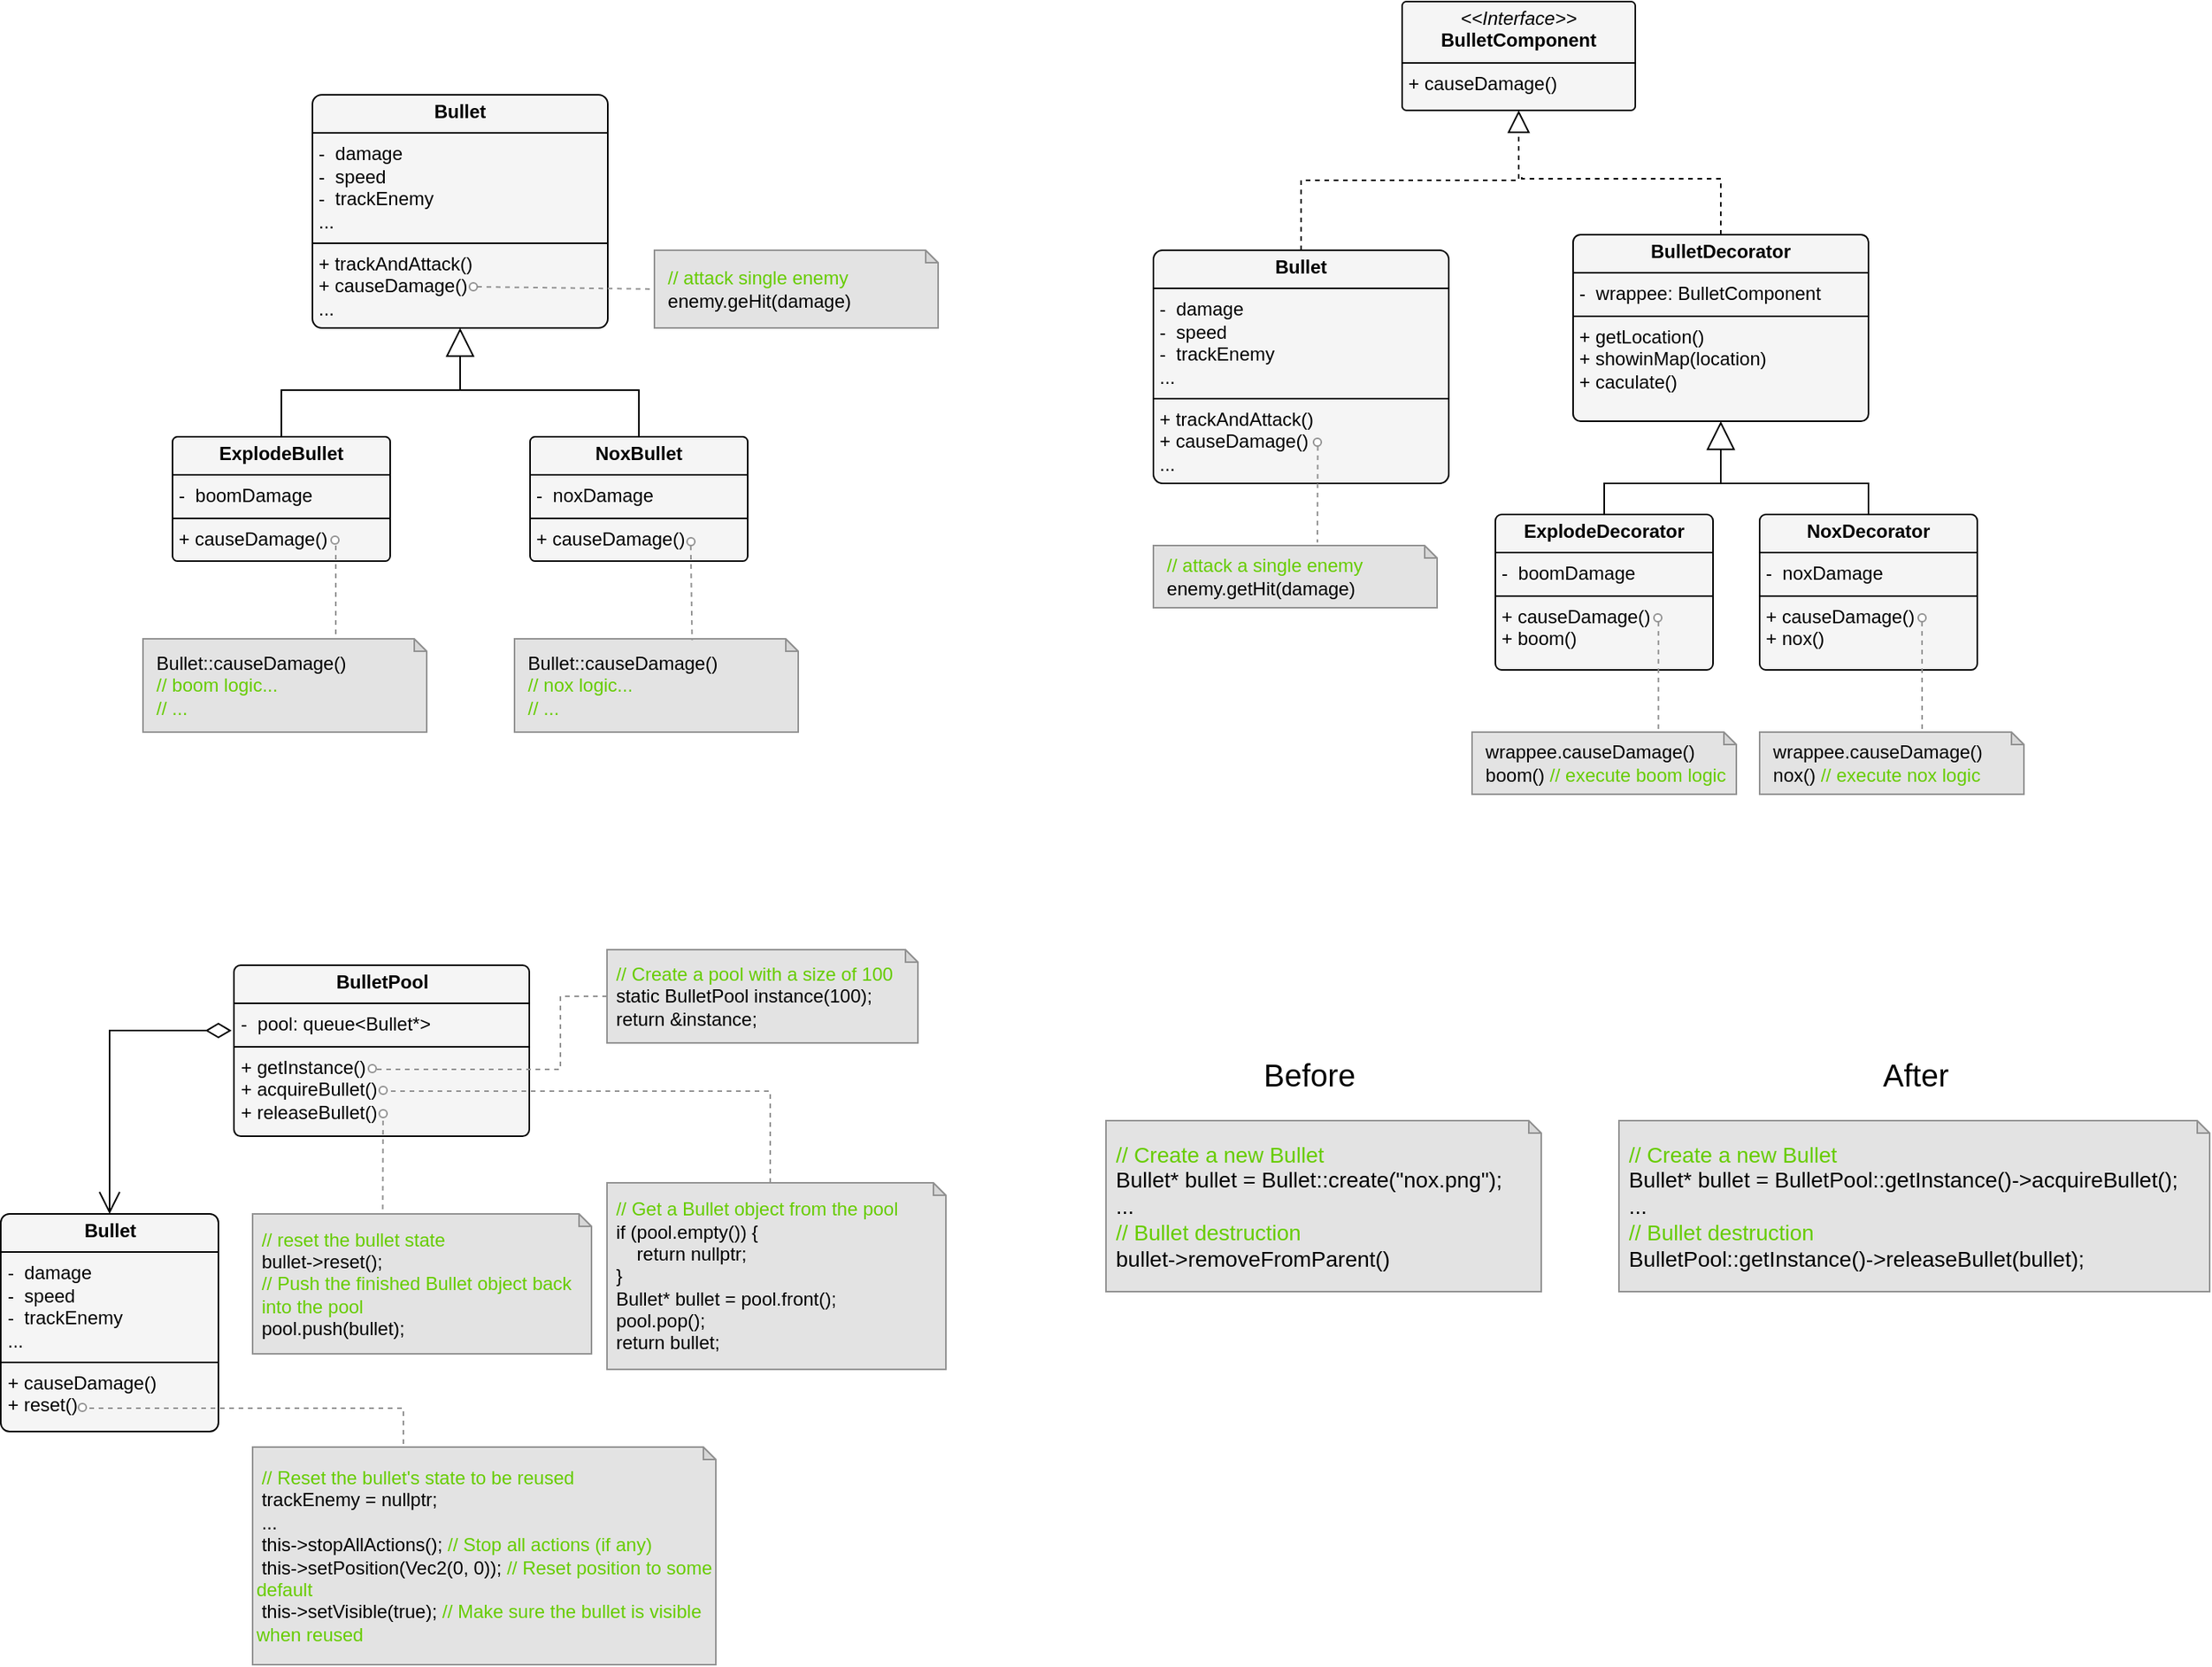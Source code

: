 <mxfile version="26.0.3">
  <diagram name="第 1 页" id="jD0PNglv-HnlaPaWg_iE">
    <mxGraphModel dx="2213" dy="791" grid="1" gridSize="10" guides="1" tooltips="1" connect="1" arrows="1" fold="1" page="1" pageScale="1" pageWidth="827" pageHeight="1169" math="0" shadow="0">
      <root>
        <mxCell id="0" />
        <mxCell id="1" parent="0" />
        <mxCell id="llV-JPU1NUP95iyjeOVZ-1" value="&amp;nbsp; &lt;font style=&quot;color: rgb(102, 204, 0);&quot;&gt;// attack a single enemy&lt;/font&gt;&lt;div&gt;&amp;nbsp; enemy.getHit(damage)&lt;/div&gt;" style="shape=note;whiteSpace=wrap;html=1;backgroundOutline=1;darkOpacity=0.05;size=8;fillColor=#E3E3E3;strokeColor=#919191;align=left;" vertex="1" parent="1">
          <mxGeometry x="130" y="390" width="182.5" height="40" as="geometry" />
        </mxCell>
        <mxCell id="llV-JPU1NUP95iyjeOVZ-2" value="" style="endArrow=block;dashed=1;endFill=0;endSize=12;html=1;rounded=0;entryX=0.5;entryY=1;entryDx=0;entryDy=0;exitX=0.5;exitY=0;exitDx=0;exitDy=0;edgeStyle=orthogonalEdgeStyle;" edge="1" parent="1" source="llV-JPU1NUP95iyjeOVZ-5" target="llV-JPU1NUP95iyjeOVZ-4">
          <mxGeometry width="160" relative="1" as="geometry">
            <mxPoint x="270" y="200" as="sourcePoint" />
            <mxPoint x="345" y="120" as="targetPoint" />
          </mxGeometry>
        </mxCell>
        <mxCell id="llV-JPU1NUP95iyjeOVZ-3" value="&amp;nbsp; wrappee.causeDamage()&lt;div&gt;&amp;nbsp; boom() &lt;font style=&quot;color: rgb(102, 204, 0);&quot;&gt;// execute boom logic&lt;/font&gt;&lt;/div&gt;" style="shape=note;whiteSpace=wrap;html=1;backgroundOutline=1;darkOpacity=0.05;size=8;fillColor=#E3E3E3;strokeColor=#919191;align=left;" vertex="1" parent="1">
          <mxGeometry x="335" y="510" width="170" height="40" as="geometry" />
        </mxCell>
        <mxCell id="llV-JPU1NUP95iyjeOVZ-4" value="&lt;p style=&quot;margin:0px;margin-top:4px;text-align:center;&quot;&gt;&lt;i&gt;&amp;lt;&amp;lt;Interface&amp;gt;&amp;gt;&lt;/i&gt;&lt;br&gt;&lt;b&gt;BulletComponent&lt;/b&gt;&lt;/p&gt;&lt;hr size=&quot;1&quot; style=&quot;border-style:solid;&quot;&gt;&lt;p style=&quot;margin:0px;margin-left:4px;&quot;&gt;+ causeDamage()&lt;br&gt;&lt;/p&gt;" style="verticalAlign=top;align=left;overflow=fill;html=1;whiteSpace=wrap;rounded=1;arcSize=4;fillColor=#F5F5F5;" vertex="1" parent="1">
          <mxGeometry x="290" y="40" width="150" height="70" as="geometry" />
        </mxCell>
        <mxCell id="llV-JPU1NUP95iyjeOVZ-5" value="&lt;p style=&quot;margin:0px;margin-top:4px;text-align:center;&quot;&gt;&lt;b&gt;Bullet&lt;/b&gt;&lt;/p&gt;&lt;hr size=&quot;1&quot; style=&quot;border-style:solid;&quot;&gt;&lt;p style=&quot;margin:0px;margin-left:4px;&quot;&gt;-&amp;nbsp; damage&lt;br&gt;&lt;/p&gt;&lt;p style=&quot;margin:0px;margin-left:4px;&quot;&gt;-&amp;nbsp; speed&lt;/p&gt;&lt;p style=&quot;margin:0px;margin-left:4px;&quot;&gt;-&amp;nbsp; trackEnemy&lt;/p&gt;&lt;p style=&quot;margin:0px;margin-left:4px;&quot;&gt;...&lt;/p&gt;&lt;hr size=&quot;1&quot; style=&quot;border-style:solid;&quot;&gt;&lt;p style=&quot;margin:0px;margin-left:4px;&quot;&gt;+ trackAndAttack()&lt;/p&gt;&lt;p style=&quot;margin:0px;margin-left:4px;&quot;&gt;+ causeDamage()&lt;/p&gt;&lt;p style=&quot;margin:0px;margin-left:4px;&quot;&gt;...&lt;/p&gt;" style="verticalAlign=top;align=left;overflow=fill;html=1;whiteSpace=wrap;fillColor=#F5F5F5;rounded=1;arcSize=4;" vertex="1" parent="1">
          <mxGeometry x="130" y="200" width="190" height="150" as="geometry" />
        </mxCell>
        <mxCell id="llV-JPU1NUP95iyjeOVZ-6" value="&lt;p style=&quot;margin:0px;margin-top:4px;text-align:center;&quot;&gt;&lt;b&gt;BulletDecorator&lt;/b&gt;&lt;/p&gt;&lt;hr size=&quot;1&quot; style=&quot;border-style:solid;&quot;&gt;&lt;p style=&quot;margin:0px;margin-left:4px;&quot;&gt;-&amp;nbsp; wrappee: BulletComponent&lt;/p&gt;&lt;hr size=&quot;1&quot; style=&quot;border-style:solid;&quot;&gt;&lt;p style=&quot;margin:0px;margin-left:4px;&quot;&gt;+ getLocation()&lt;br&gt;+ showinMap(location)&lt;/p&gt;&lt;p style=&quot;margin:0px;margin-left:4px;&quot;&gt;+ caculate()&lt;/p&gt;" style="verticalAlign=top;align=left;overflow=fill;html=1;whiteSpace=wrap;fillColor=#F5F5F5;rounded=1;arcSize=4;" vertex="1" parent="1">
          <mxGeometry x="400" y="190" width="190" height="120" as="geometry" />
        </mxCell>
        <mxCell id="llV-JPU1NUP95iyjeOVZ-7" value="" style="endArrow=none;dashed=1;html=1;rounded=0;entryX=0.5;entryY=0;entryDx=0;entryDy=0;edgeStyle=orthogonalEdgeStyle;" edge="1" parent="1" target="llV-JPU1NUP95iyjeOVZ-6">
          <mxGeometry width="50" height="50" relative="1" as="geometry">
            <mxPoint x="367" y="153" as="sourcePoint" />
            <mxPoint x="492" y="193" as="targetPoint" />
            <Array as="points">
              <mxPoint x="367" y="154" />
              <mxPoint x="495" y="154" />
            </Array>
          </mxGeometry>
        </mxCell>
        <mxCell id="llV-JPU1NUP95iyjeOVZ-8" value="&lt;p style=&quot;margin:0px;margin-top:4px;text-align:center;&quot;&gt;&lt;b&gt;ExplodeDecorator&lt;/b&gt;&lt;/p&gt;&lt;hr size=&quot;1&quot; style=&quot;border-style:solid;&quot;&gt;&lt;p style=&quot;margin:0px;margin-left:4px;&quot;&gt;-&amp;nbsp; boomDamage&lt;/p&gt;&lt;hr size=&quot;1&quot; style=&quot;border-style:solid;&quot;&gt;&lt;p style=&quot;margin:0px;margin-left:4px;&quot;&gt;+ causeDamage()&lt;/p&gt;&lt;p style=&quot;margin:0px;margin-left:4px;&quot;&gt;+ boom()&lt;/p&gt;" style="verticalAlign=top;align=left;overflow=fill;html=1;whiteSpace=wrap;fillColor=#F5F5F5;rounded=1;arcSize=4;" vertex="1" parent="1">
          <mxGeometry x="350" y="370" width="140" height="100" as="geometry" />
        </mxCell>
        <mxCell id="llV-JPU1NUP95iyjeOVZ-9" value="&lt;p style=&quot;margin:0px;margin-top:4px;text-align:center;&quot;&gt;&lt;b&gt;NoxDecorator&lt;/b&gt;&lt;/p&gt;&lt;hr size=&quot;1&quot; style=&quot;border-style:solid;&quot;&gt;&lt;p style=&quot;margin:0px;margin-left:4px;&quot;&gt;-&amp;nbsp; noxDamage&lt;/p&gt;&lt;hr size=&quot;1&quot; style=&quot;border-style:solid;&quot;&gt;&lt;p style=&quot;margin:0px;margin-left:4px;&quot;&gt;+ causeDamage()&lt;/p&gt;&lt;p style=&quot;margin:0px;margin-left:4px;&quot;&gt;+ nox()&lt;/p&gt;" style="verticalAlign=top;align=left;overflow=fill;html=1;whiteSpace=wrap;fillColor=#F5F5F5;rounded=1;arcSize=4;" vertex="1" parent="1">
          <mxGeometry x="520" y="370" width="140" height="100" as="geometry" />
        </mxCell>
        <mxCell id="llV-JPU1NUP95iyjeOVZ-10" value="" style="endArrow=block;endSize=16;endFill=0;html=1;rounded=0;exitX=0.5;exitY=0;exitDx=0;exitDy=0;entryX=0.5;entryY=1;entryDx=0;entryDy=0;edgeStyle=orthogonalEdgeStyle;" edge="1" parent="1" source="llV-JPU1NUP95iyjeOVZ-8" target="llV-JPU1NUP95iyjeOVZ-6">
          <mxGeometry x="-0.125" y="-20" width="160" relative="1" as="geometry">
            <mxPoint x="425" y="380" as="sourcePoint" />
            <mxPoint x="490" y="310" as="targetPoint" />
            <Array as="points">
              <mxPoint x="420" y="350" />
              <mxPoint x="495" y="350" />
            </Array>
            <mxPoint as="offset" />
          </mxGeometry>
        </mxCell>
        <mxCell id="llV-JPU1NUP95iyjeOVZ-11" value="" style="endArrow=none;html=1;rounded=0;entryX=0.5;entryY=0;entryDx=0;entryDy=0;" edge="1" parent="1" target="llV-JPU1NUP95iyjeOVZ-9">
          <mxGeometry width="50" height="50" relative="1" as="geometry">
            <mxPoint x="490" y="350" as="sourcePoint" />
            <mxPoint x="570" y="380" as="targetPoint" />
            <Array as="points">
              <mxPoint x="590" y="350" />
            </Array>
          </mxGeometry>
        </mxCell>
        <mxCell id="llV-JPU1NUP95iyjeOVZ-12" value="" style="ellipse;whiteSpace=wrap;html=1;aspect=fixed;strokeColor=#919191;" vertex="1" parent="1">
          <mxGeometry x="233" y="321" width="5" height="5" as="geometry" />
        </mxCell>
        <mxCell id="llV-JPU1NUP95iyjeOVZ-13" value="" style="endArrow=none;dashed=1;html=1;rounded=0;strokeColor=#919191;exitX=0.5;exitY=1;exitDx=0;exitDy=0;entryX=0.578;entryY=-0.05;entryDx=0;entryDy=0;entryPerimeter=0;" edge="1" parent="1" target="llV-JPU1NUP95iyjeOVZ-1">
          <mxGeometry width="50" height="50" relative="1" as="geometry">
            <mxPoint x="235.75" y="326" as="sourcePoint" />
            <mxPoint x="235.25" y="361" as="targetPoint" />
            <Array as="points" />
          </mxGeometry>
        </mxCell>
        <mxCell id="llV-JPU1NUP95iyjeOVZ-14" value="&amp;nbsp; wrappee.causeDamage()&lt;div&gt;&amp;nbsp; nox() &lt;font style=&quot;color: rgb(102, 204, 0);&quot;&gt;// execute nox logic&lt;/font&gt;&lt;/div&gt;" style="shape=note;whiteSpace=wrap;html=1;backgroundOutline=1;darkOpacity=0.05;size=8;fillColor=#E3E3E3;strokeColor=#919191;align=left;" vertex="1" parent="1">
          <mxGeometry x="520" y="510" width="170" height="40" as="geometry" />
        </mxCell>
        <mxCell id="llV-JPU1NUP95iyjeOVZ-15" value="" style="ellipse;whiteSpace=wrap;html=1;aspect=fixed;strokeColor=#919191;" vertex="1" parent="1">
          <mxGeometry x="452" y="434" width="5" height="5" as="geometry" />
        </mxCell>
        <mxCell id="llV-JPU1NUP95iyjeOVZ-16" value="" style="ellipse;whiteSpace=wrap;html=1;aspect=fixed;strokeColor=#919191;" vertex="1" parent="1">
          <mxGeometry x="622" y="434" width="5" height="5" as="geometry" />
        </mxCell>
        <mxCell id="llV-JPU1NUP95iyjeOVZ-17" value="" style="endArrow=none;dashed=1;html=1;rounded=0;strokeColor=#919191;exitX=0.5;exitY=1;exitDx=0;exitDy=0;entryX=0.705;entryY=0;entryDx=0;entryDy=0;entryPerimeter=0;" edge="1" parent="1" target="llV-JPU1NUP95iyjeOVZ-3">
          <mxGeometry width="50" height="50" relative="1" as="geometry">
            <mxPoint x="454.88" y="439" as="sourcePoint" />
            <mxPoint x="454.13" y="501" as="targetPoint" />
            <Array as="points" />
          </mxGeometry>
        </mxCell>
        <mxCell id="llV-JPU1NUP95iyjeOVZ-18" value="" style="endArrow=none;dashed=1;html=1;rounded=0;strokeColor=#919191;exitX=0.5;exitY=1;exitDx=0;exitDy=0;entryX=0.705;entryY=0;entryDx=0;entryDy=0;entryPerimeter=0;" edge="1" parent="1">
          <mxGeometry width="50" height="50" relative="1" as="geometry">
            <mxPoint x="624.42" y="439" as="sourcePoint" />
            <mxPoint x="624.54" y="510" as="targetPoint" />
            <Array as="points" />
          </mxGeometry>
        </mxCell>
        <mxCell id="llV-JPU1NUP95iyjeOVZ-19" value="&amp;nbsp; Bullet::causeDamage()&lt;div&gt;&amp;nbsp; &lt;font style=&quot;color: rgb(102, 204, 0);&quot;&gt;// boom logic...&lt;/font&gt;&lt;/div&gt;&lt;div&gt;&lt;font style=&quot;color: rgb(102, 204, 0);&quot;&gt;&amp;nbsp; // ...&lt;/font&gt;&lt;/div&gt;" style="shape=note;whiteSpace=wrap;html=1;backgroundOutline=1;darkOpacity=0.05;size=8;fillColor=#E3E3E3;strokeColor=#919191;align=left;" vertex="1" parent="1">
          <mxGeometry x="-520" y="450" width="182.5" height="60" as="geometry" />
        </mxCell>
        <mxCell id="llV-JPU1NUP95iyjeOVZ-20" value="&lt;p style=&quot;margin:0px;margin-top:4px;text-align:center;&quot;&gt;&lt;b&gt;Bullet&lt;/b&gt;&lt;/p&gt;&lt;hr size=&quot;1&quot; style=&quot;border-style:solid;&quot;&gt;&lt;p style=&quot;margin:0px;margin-left:4px;&quot;&gt;-&amp;nbsp; damage&lt;br&gt;&lt;/p&gt;&lt;p style=&quot;margin:0px;margin-left:4px;&quot;&gt;-&amp;nbsp; speed&lt;/p&gt;&lt;p style=&quot;margin:0px;margin-left:4px;&quot;&gt;-&amp;nbsp; trackEnemy&lt;/p&gt;&lt;p style=&quot;margin:0px;margin-left:4px;&quot;&gt;...&lt;/p&gt;&lt;hr size=&quot;1&quot; style=&quot;border-style:solid;&quot;&gt;&lt;p style=&quot;margin:0px;margin-left:4px;&quot;&gt;+ trackAndAttack()&lt;/p&gt;&lt;p style=&quot;margin:0px;margin-left:4px;&quot;&gt;+ causeDamage()&lt;/p&gt;&lt;p style=&quot;margin:0px;margin-left:4px;&quot;&gt;...&lt;/p&gt;" style="verticalAlign=top;align=left;overflow=fill;html=1;whiteSpace=wrap;fillColor=#F5F5F5;rounded=1;arcSize=4;" vertex="1" parent="1">
          <mxGeometry x="-411" y="100" width="190" height="150" as="geometry" />
        </mxCell>
        <mxCell id="llV-JPU1NUP95iyjeOVZ-21" value="&lt;p style=&quot;margin:0px;margin-top:4px;text-align:center;&quot;&gt;&lt;b&gt;ExplodeBullet&lt;/b&gt;&lt;/p&gt;&lt;hr size=&quot;1&quot; style=&quot;border-style:solid;&quot;&gt;&lt;p style=&quot;margin:0px;margin-left:4px;&quot;&gt;-&amp;nbsp; boomDamage&lt;/p&gt;&lt;hr size=&quot;1&quot; style=&quot;border-style:solid;&quot;&gt;&lt;p style=&quot;margin:0px;margin-left:4px;&quot;&gt;+ causeDamage()&lt;/p&gt;&lt;p style=&quot;margin:0px;margin-left:4px;&quot;&gt;&lt;br&gt;&lt;/p&gt;" style="verticalAlign=top;align=left;overflow=fill;html=1;whiteSpace=wrap;fillColor=#F5F5F5;rounded=1;arcSize=4;" vertex="1" parent="1">
          <mxGeometry x="-501" y="320" width="140" height="80" as="geometry" />
        </mxCell>
        <mxCell id="llV-JPU1NUP95iyjeOVZ-22" value="&lt;p style=&quot;margin:0px;margin-top:4px;text-align:center;&quot;&gt;&lt;b&gt;NoxBullet&lt;/b&gt;&lt;/p&gt;&lt;hr size=&quot;1&quot; style=&quot;border-style:solid;&quot;&gt;&lt;p style=&quot;margin:0px;margin-left:4px;&quot;&gt;-&amp;nbsp; noxDamage&lt;/p&gt;&lt;hr size=&quot;1&quot; style=&quot;border-style:solid;&quot;&gt;&lt;p style=&quot;margin:0px;margin-left:4px;&quot;&gt;+ causeDamage()&lt;/p&gt;&lt;p style=&quot;margin:0px;margin-left:4px;&quot;&gt;&lt;br&gt;&lt;/p&gt;" style="verticalAlign=top;align=left;overflow=fill;html=1;whiteSpace=wrap;fillColor=#F5F5F5;rounded=1;arcSize=4;" vertex="1" parent="1">
          <mxGeometry x="-271" y="320" width="140" height="80" as="geometry" />
        </mxCell>
        <mxCell id="llV-JPU1NUP95iyjeOVZ-23" value="" style="endArrow=block;endSize=16;endFill=0;html=1;rounded=0;exitX=0.5;exitY=0;exitDx=0;exitDy=0;entryX=0.5;entryY=1;entryDx=0;entryDy=0;edgeStyle=orthogonalEdgeStyle;" edge="1" parent="1" source="llV-JPU1NUP95iyjeOVZ-21">
          <mxGeometry x="-0.125" y="-20" width="160" relative="1" as="geometry">
            <mxPoint x="-386" y="320" as="sourcePoint" />
            <mxPoint x="-316" y="250" as="targetPoint" />
            <Array as="points">
              <mxPoint x="-431" y="290" />
              <mxPoint x="-316" y="290" />
            </Array>
            <mxPoint as="offset" />
          </mxGeometry>
        </mxCell>
        <mxCell id="llV-JPU1NUP95iyjeOVZ-24" value="" style="endArrow=none;html=1;rounded=0;entryX=0.5;entryY=0;entryDx=0;entryDy=0;" edge="1" parent="1" target="llV-JPU1NUP95iyjeOVZ-22">
          <mxGeometry width="50" height="50" relative="1" as="geometry">
            <mxPoint x="-321" y="290" as="sourcePoint" />
            <mxPoint x="-241" y="320" as="targetPoint" />
            <Array as="points">
              <mxPoint x="-201" y="290" />
            </Array>
          </mxGeometry>
        </mxCell>
        <mxCell id="llV-JPU1NUP95iyjeOVZ-25" value="" style="ellipse;whiteSpace=wrap;html=1;aspect=fixed;strokeColor=#919191;" vertex="1" parent="1">
          <mxGeometry x="-399" y="384" width="5" height="5" as="geometry" />
        </mxCell>
        <mxCell id="llV-JPU1NUP95iyjeOVZ-26" value="" style="endArrow=none;dashed=1;html=1;rounded=0;strokeColor=#919191;" edge="1" parent="1">
          <mxGeometry width="50" height="50" relative="1" as="geometry">
            <mxPoint x="-395.98" y="390" as="sourcePoint" />
            <mxPoint x="-396" y="450" as="targetPoint" />
            <Array as="points" />
          </mxGeometry>
        </mxCell>
        <mxCell id="llV-JPU1NUP95iyjeOVZ-27" value="&amp;nbsp; Bullet::causeDamage()&lt;div&gt;&amp;nbsp; &lt;font style=&quot;color: rgb(102, 204, 0);&quot;&gt;// nox logic...&lt;/font&gt;&lt;/div&gt;&lt;div&gt;&lt;font style=&quot;color: rgb(102, 204, 0);&quot;&gt;&amp;nbsp; // ...&lt;/font&gt;&lt;/div&gt;" style="shape=note;whiteSpace=wrap;html=1;backgroundOutline=1;darkOpacity=0.05;size=8;fillColor=#E3E3E3;strokeColor=#919191;align=left;" vertex="1" parent="1">
          <mxGeometry x="-281" y="450" width="182.5" height="60" as="geometry" />
        </mxCell>
        <mxCell id="llV-JPU1NUP95iyjeOVZ-28" value="" style="ellipse;whiteSpace=wrap;html=1;aspect=fixed;strokeColor=#919191;" vertex="1" parent="1">
          <mxGeometry x="-170" y="385" width="5" height="5" as="geometry" />
        </mxCell>
        <mxCell id="llV-JPU1NUP95iyjeOVZ-29" value="" style="endArrow=none;dashed=1;html=1;rounded=0;strokeColor=#919191;entryX=0.626;entryY=0.014;entryDx=0;entryDy=0;entryPerimeter=0;" edge="1" parent="1" target="llV-JPU1NUP95iyjeOVZ-27">
          <mxGeometry width="50" height="50" relative="1" as="geometry">
            <mxPoint x="-167.62" y="390" as="sourcePoint" />
            <mxPoint x="-171" y="450" as="targetPoint" />
            <Array as="points" />
          </mxGeometry>
        </mxCell>
        <mxCell id="llV-JPU1NUP95iyjeOVZ-30" value="" style="ellipse;whiteSpace=wrap;html=1;aspect=fixed;strokeColor=#919191;" vertex="1" parent="1">
          <mxGeometry x="-310" y="221" width="5" height="5" as="geometry" />
        </mxCell>
        <mxCell id="llV-JPU1NUP95iyjeOVZ-31" value="" style="endArrow=none;dashed=1;html=1;rounded=0;strokeColor=#919191;exitX=1;exitY=0.5;exitDx=0;exitDy=0;entryX=0;entryY=0.5;entryDx=0;entryDy=0;entryPerimeter=0;" edge="1" parent="1" source="llV-JPU1NUP95iyjeOVZ-30" target="llV-JPU1NUP95iyjeOVZ-32">
          <mxGeometry width="50" height="50" relative="1" as="geometry">
            <mxPoint x="-302" y="221" as="sourcePoint" />
            <mxPoint x="-211" y="230" as="targetPoint" />
            <Array as="points" />
          </mxGeometry>
        </mxCell>
        <mxCell id="llV-JPU1NUP95iyjeOVZ-32" value="&lt;div&gt;&amp;nbsp; &lt;font style=&quot;color: rgb(102, 204, 0);&quot;&gt;// attack single enemy&lt;/font&gt;&lt;/div&gt;&amp;nbsp; enemy.geHit(damage)" style="shape=note;whiteSpace=wrap;html=1;backgroundOutline=1;darkOpacity=0.05;size=8;fillColor=#E3E3E3;strokeColor=#919191;align=left;" vertex="1" parent="1">
          <mxGeometry x="-191" y="200" width="182.5" height="50" as="geometry" />
        </mxCell>
        <mxCell id="llV-JPU1NUP95iyjeOVZ-33" value="&lt;div&gt;&lt;span style=&quot;background-color: transparent;&quot;&gt;&lt;font style=&quot;color: rgb(0, 255, 0);&quot;&gt;&amp;nbsp;&lt;/font&gt;&lt;font style=&quot;color: rgb(102, 204, 0);&quot;&gt;// reset the bullet state&lt;/font&gt;&lt;/span&gt;&lt;span style=&quot;background-color: transparent;&quot;&gt;&lt;font style=&quot;color: rgb(0, 255, 0);&quot;&gt;&amp;nbsp;&lt;/font&gt;&amp;nbsp;&lt;/span&gt;&lt;/div&gt;&lt;div&gt;&lt;span style=&quot;background-color: transparent;&quot;&gt;&amp;nbsp;bullet-&amp;gt;reset();&amp;nbsp;&lt;/span&gt;&lt;br&gt;&lt;/div&gt;&lt;div&gt;&amp;nbsp;&lt;font style=&quot;color: rgb(102, 204, 0);&quot;&gt;// Push the finished Bullet object back&amp;nbsp; &amp;nbsp;into the pool&lt;/font&gt;&lt;span style=&quot;background-color: transparent;&quot;&gt;&lt;/span&gt;&lt;/div&gt;&lt;div&gt;&amp;nbsp;pool.push(bullet);&amp;nbsp;&lt;/div&gt;" style="shape=note;whiteSpace=wrap;html=1;backgroundOutline=1;darkOpacity=0.05;size=8;fillColor=#E3E3E3;strokeColor=#919191;align=left;" vertex="1" parent="1">
          <mxGeometry x="-449.5" y="820" width="218" height="90" as="geometry" />
        </mxCell>
        <mxCell id="llV-JPU1NUP95iyjeOVZ-34" value="&lt;p style=&quot;margin:0px;margin-top:4px;text-align:center;&quot;&gt;&lt;b&gt;BulletPool&lt;/b&gt;&lt;/p&gt;&lt;hr size=&quot;1&quot; style=&quot;border-style:solid;&quot;&gt;&lt;p style=&quot;margin:0px;margin-left:4px;&quot;&gt;-&amp;nbsp; pool: queue&amp;lt;Bullet*&amp;gt;&lt;/p&gt;&lt;hr size=&quot;1&quot; style=&quot;border-style:solid;&quot;&gt;&lt;p style=&quot;margin:0px;margin-left:4px;&quot;&gt;+ getInstance()&lt;/p&gt;&lt;p style=&quot;margin:0px;margin-left:4px;&quot;&gt;+ acquireBullet()&lt;/p&gt;&lt;p style=&quot;margin:0px;margin-left:4px;&quot;&gt;+ releaseBullet()&lt;/p&gt;" style="verticalAlign=top;align=left;overflow=fill;html=1;whiteSpace=wrap;fillColor=#F5F5F5;rounded=1;arcSize=4;" vertex="1" parent="1">
          <mxGeometry x="-461.5" y="660" width="190" height="110" as="geometry" />
        </mxCell>
        <mxCell id="llV-JPU1NUP95iyjeOVZ-35" value="&lt;p style=&quot;margin:0px;margin-top:4px;text-align:center;&quot;&gt;&lt;b&gt;Bullet&lt;/b&gt;&lt;/p&gt;&lt;hr size=&quot;1&quot; style=&quot;border-style:solid;&quot;&gt;&lt;p style=&quot;margin:0px;margin-left:4px;&quot;&gt;-&amp;nbsp; damage&lt;/p&gt;&lt;p style=&quot;margin:0px;margin-left:4px;&quot;&gt;-&amp;nbsp; speed&lt;/p&gt;&lt;p style=&quot;margin:0px;margin-left:4px;&quot;&gt;-&amp;nbsp; trackEnemy&lt;/p&gt;&lt;p style=&quot;margin:0px;margin-left:4px;&quot;&gt;...&lt;/p&gt;&lt;hr size=&quot;1&quot; style=&quot;border-style:solid;&quot;&gt;&lt;p style=&quot;margin:0px;margin-left:4px;&quot;&gt;+ causeDamage()&lt;/p&gt;&lt;p style=&quot;margin:0px;margin-left:4px;&quot;&gt;+ reset()&lt;/p&gt;&lt;p style=&quot;margin:0px;margin-left:4px;&quot;&gt;&lt;br&gt;&lt;/p&gt;" style="verticalAlign=top;align=left;overflow=fill;html=1;whiteSpace=wrap;fillColor=#F5F5F5;rounded=1;arcSize=4;" vertex="1" parent="1">
          <mxGeometry x="-611.5" y="820" width="140" height="140" as="geometry" />
        </mxCell>
        <mxCell id="llV-JPU1NUP95iyjeOVZ-36" value="" style="endArrow=none;dashed=1;html=1;rounded=0;strokeColor=#919191;entryX=0.384;entryY=-0.003;entryDx=0;entryDy=0;entryPerimeter=0;" edge="1" parent="1" target="llV-JPU1NUP95iyjeOVZ-33">
          <mxGeometry width="50" height="50" relative="1" as="geometry">
            <mxPoint x="-365.58" y="760" as="sourcePoint" />
            <mxPoint x="-365.6" y="820" as="targetPoint" />
            <Array as="points" />
          </mxGeometry>
        </mxCell>
        <mxCell id="llV-JPU1NUP95iyjeOVZ-37" value="" style="endArrow=open;html=1;endSize=12;startArrow=diamondThin;startSize=14;startFill=0;edgeStyle=orthogonalEdgeStyle;align=left;verticalAlign=bottom;rounded=0;exitX=-0.008;exitY=0.382;exitDx=0;exitDy=0;entryX=0.5;entryY=0;entryDx=0;entryDy=0;exitPerimeter=0;" edge="1" parent="1" source="llV-JPU1NUP95iyjeOVZ-34" target="llV-JPU1NUP95iyjeOVZ-35">
          <mxGeometry x="-1" y="3" relative="1" as="geometry">
            <mxPoint x="-591.5" y="820" as="sourcePoint" />
            <mxPoint x="-431.5" y="820" as="targetPoint" />
          </mxGeometry>
        </mxCell>
        <mxCell id="llV-JPU1NUP95iyjeOVZ-38" value="" style="ellipse;whiteSpace=wrap;html=1;aspect=fixed;strokeColor=#919191;" vertex="1" parent="1">
          <mxGeometry x="-368" y="753" width="5" height="5" as="geometry" />
        </mxCell>
        <mxCell id="llV-JPU1NUP95iyjeOVZ-39" value="" style="ellipse;whiteSpace=wrap;html=1;aspect=fixed;strokeColor=#919191;" vertex="1" parent="1">
          <mxGeometry x="-375" y="724" width="5" height="5" as="geometry" />
        </mxCell>
        <mxCell id="llV-JPU1NUP95iyjeOVZ-40" value="" style="ellipse;whiteSpace=wrap;html=1;aspect=fixed;strokeColor=#919191;" vertex="1" parent="1">
          <mxGeometry x="-368" y="738" width="5" height="5" as="geometry" />
        </mxCell>
        <mxCell id="llV-JPU1NUP95iyjeOVZ-41" value="&lt;div&gt;&lt;font&gt;&lt;font style=&quot;color: rgb(0, 0, 0);&quot;&gt;&amp;nbsp;&lt;/font&gt;&lt;font style=&quot;color: rgb(102, 204, 0);&quot;&gt;// Get a Bullet object from the pool&amp;nbsp;&lt;/font&gt;&lt;/font&gt;&lt;/div&gt;&lt;div&gt;&lt;font style=&quot;color: rgb(0, 0, 0);&quot;&gt;&amp;nbsp;if (pool.empty()) {&lt;/font&gt;&lt;/div&gt;&lt;div&gt;&lt;font style=&quot;color: rgb(0, 0, 0);&quot;&gt;&amp;nbsp; &amp;nbsp; &amp;nbsp;return nullptr;&lt;/font&gt;&lt;/div&gt;&lt;div&gt;&lt;font style=&quot;color: rgb(0, 0, 0);&quot;&gt;&amp;nbsp;}&lt;/font&gt;&lt;/div&gt;&lt;div&gt;&lt;font style=&quot;color: rgb(0, 0, 0);&quot;&gt;&amp;nbsp;Bullet* bullet = pool.front();&lt;/font&gt;&lt;/div&gt;&lt;div&gt;&lt;font style=&quot;color: rgb(0, 0, 0);&quot;&gt;&amp;nbsp;pool.pop();&lt;/font&gt;&lt;/div&gt;&lt;div&gt;&lt;font style=&quot;color: rgb(0, 0, 0);&quot;&gt;&amp;nbsp;return bullet;&lt;/font&gt;&lt;/div&gt;" style="shape=note;whiteSpace=wrap;html=1;backgroundOutline=1;darkOpacity=0.05;size=8;fillColor=#E3E3E3;strokeColor=#919191;align=left;" vertex="1" parent="1">
          <mxGeometry x="-221.5" y="800" width="218" height="120" as="geometry" />
        </mxCell>
        <mxCell id="llV-JPU1NUP95iyjeOVZ-42" value="&lt;div&gt;&lt;font style=&quot;color: rgb(102, 204, 0);&quot;&gt;&amp;nbsp;// Create a pool with a size of 100&lt;/font&gt;&lt;/div&gt;&lt;div&gt;&amp;nbsp;static BulletPool instance(100);&amp;nbsp;&lt;/div&gt;&lt;div&gt;&amp;nbsp;return &amp;amp;instance;&lt;/div&gt;" style="shape=note;whiteSpace=wrap;html=1;backgroundOutline=1;darkOpacity=0.05;size=8;fillColor=#E3E3E3;strokeColor=#919191;align=left;" vertex="1" parent="1">
          <mxGeometry x="-221.5" y="650" width="200" height="60" as="geometry" />
        </mxCell>
        <mxCell id="llV-JPU1NUP95iyjeOVZ-43" value="" style="endArrow=none;dashed=1;html=1;rounded=0;strokeColor=#919191;entryX=0.384;entryY=-0.003;entryDx=0;entryDy=0;entryPerimeter=0;exitX=0;exitY=0;exitDx=105;exitDy=0;exitPerimeter=0;edgeStyle=orthogonalEdgeStyle;" edge="1" parent="1" source="llV-JPU1NUP95iyjeOVZ-41">
          <mxGeometry width="50" height="50" relative="1" as="geometry">
            <mxPoint x="-292.79" y="741" as="sourcePoint" />
            <mxPoint x="-362" y="741" as="targetPoint" />
            <Array as="points">
              <mxPoint x="-116.5" y="741" />
            </Array>
          </mxGeometry>
        </mxCell>
        <mxCell id="llV-JPU1NUP95iyjeOVZ-44" value="" style="endArrow=none;dashed=1;html=1;rounded=0;strokeColor=#919191;entryX=0.384;entryY=-0.003;entryDx=0;entryDy=0;entryPerimeter=0;exitX=0;exitY=0.5;exitDx=0;exitDy=0;exitPerimeter=0;edgeStyle=orthogonalEdgeStyle;" edge="1" parent="1" source="llV-JPU1NUP95iyjeOVZ-42">
          <mxGeometry width="50" height="50" relative="1" as="geometry">
            <mxPoint x="-124.5" y="786" as="sourcePoint" />
            <mxPoint x="-370" y="727" as="targetPoint" />
            <Array as="points">
              <mxPoint x="-251.5" y="680" />
              <mxPoint x="-251.5" y="727" />
            </Array>
          </mxGeometry>
        </mxCell>
        <mxCell id="llV-JPU1NUP95iyjeOVZ-45" value="" style="ellipse;whiteSpace=wrap;html=1;aspect=fixed;strokeColor=#919191;" vertex="1" parent="1">
          <mxGeometry x="-561.5" y="942" width="5" height="5" as="geometry" />
        </mxCell>
        <mxCell id="llV-JPU1NUP95iyjeOVZ-46" value="" style="endArrow=none;dashed=1;html=1;rounded=0;strokeColor=#919191;entryX=0.384;entryY=-0.003;entryDx=0;entryDy=0;entryPerimeter=0;exitX=0.5;exitY=0;exitDx=0;exitDy=0;exitPerimeter=0;edgeStyle=orthogonalEdgeStyle;" edge="1" parent="1" source="llV-JPU1NUP95iyjeOVZ-47">
          <mxGeometry width="50" height="50" relative="1" as="geometry">
            <mxPoint x="-311" y="1004" as="sourcePoint" />
            <mxPoint x="-556.5" y="945" as="targetPoint" />
            <Array as="points">
              <mxPoint x="-352.5" y="945" />
            </Array>
          </mxGeometry>
        </mxCell>
        <mxCell id="llV-JPU1NUP95iyjeOVZ-47" value="&lt;font style=&quot;color: rgb(102, 204, 0);&quot;&gt;&amp;nbsp;// Reset the bullet&#39;s state to be reused&lt;/font&gt;&lt;div&gt;&lt;div style=&quot;&quot;&gt;&lt;font style=&quot;color: rgb(0, 0, 0);&quot;&gt;&amp;nbsp;trackEnemy = nullptr;&lt;/font&gt;&lt;/div&gt;&lt;div style=&quot;&quot;&gt;&lt;font style=&quot;color: rgb(0, 0, 0);&quot;&gt;&amp;nbsp;...&lt;/font&gt;&lt;/div&gt;&lt;div style=&quot;&quot;&gt;&lt;font style=&quot;color: rgb(0, 0, 0);&quot;&gt;&amp;nbsp;this-&amp;gt;stopAllActions(); &lt;/font&gt;&lt;font style=&quot;color: rgb(102, 204, 0);&quot;&gt;// Stop all actions (if any)&lt;/font&gt;&lt;/div&gt;&lt;div style=&quot;&quot;&gt;&lt;font style=&quot;color: rgb(0, 0, 0);&quot;&gt;&amp;nbsp;this-&amp;gt;setPosition(Vec2(0, 0)); &lt;/font&gt;&lt;font style=&quot;color: rgb(102, 204, 0);&quot;&gt;// Reset position to some default&lt;/font&gt;&lt;/div&gt;&lt;div style=&quot;&quot;&gt;&lt;font style=&quot;color: rgb(0, 0, 0);&quot;&gt;&amp;nbsp;this-&amp;gt;setVisible(true); &lt;/font&gt;&lt;font style=&quot;color: rgb(102, 204, 0);&quot;&gt;// Make sure the bullet is visible when reused&lt;/font&gt;&lt;/div&gt;&lt;/div&gt;" style="shape=note;whiteSpace=wrap;html=1;backgroundOutline=1;darkOpacity=0.05;size=8;fillColor=#E3E3E3;strokeColor=#919191;align=left;" vertex="1" parent="1">
          <mxGeometry x="-449.5" y="970" width="298" height="140" as="geometry" />
        </mxCell>
        <mxCell id="llV-JPU1NUP95iyjeOVZ-48" value="&lt;div&gt;&lt;font style=&quot;font-size: 14px;&quot;&gt;&lt;font style=&quot;color: rgb(0, 0, 0);&quot;&gt;&amp;nbsp;&lt;/font&gt;&lt;font style=&quot;color: rgb(102, 204, 0);&quot;&gt;// Create a new Bullet&lt;/font&gt;&lt;/font&gt;&lt;/div&gt;&lt;div&gt;&lt;font style=&quot;color: rgb(0, 0, 0); font-size: 14px;&quot;&gt;&amp;nbsp;Bullet* bullet = BulletPool::getInstance()-&amp;gt;acquireBullet();&lt;br&gt;&lt;/font&gt;&lt;/div&gt;&lt;div&gt;&lt;font style=&quot;font-size: 14px;&quot;&gt;&lt;font style=&quot;color: rgb(0, 0, 0);&quot;&gt;&amp;nbsp;&lt;/font&gt;&lt;font style=&quot;color: rgb(0, 0, 0);&quot;&gt;...&lt;/font&gt;&lt;/font&gt;&lt;/div&gt;&lt;div&gt;&lt;font style=&quot;font-size: 14px;&quot;&gt;&lt;font style=&quot;color: rgb(0, 0, 0);&quot;&gt;&amp;nbsp;&lt;/font&gt;&lt;span style=&quot;color: rgb(102, 204, 0); background-color: transparent;&quot;&gt;//&amp;nbsp;Bullet destruction&lt;/span&gt;&lt;/font&gt;&lt;/div&gt;&lt;div&gt;&lt;font style=&quot;font-size: 14px;&quot;&gt;&lt;span style=&quot;color: rgb(102, 204, 0); background-color: transparent;&quot;&gt;&amp;nbsp;&lt;/span&gt;&lt;span style=&quot;background-color: transparent; color: rgb(102, 204, 0);&quot;&gt;&lt;font style=&quot;color: rgb(0, 0, 0);&quot;&gt;BulletPool::getInstance()-&amp;gt;releaseBullet(bullet);&amp;nbsp;&lt;/font&gt;&lt;/span&gt;&lt;/font&gt;&lt;/div&gt;" style="shape=note;whiteSpace=wrap;html=1;backgroundOutline=1;darkOpacity=0.05;size=8;fillColor=#E3E3E3;strokeColor=#919191;align=left;" vertex="1" parent="1">
          <mxGeometry x="429.5" y="760" width="380" height="110" as="geometry" />
        </mxCell>
        <mxCell id="llV-JPU1NUP95iyjeOVZ-49" value="&lt;div&gt;&lt;font style=&quot;font-size: 14px;&quot;&gt;&lt;font style=&quot;color: rgb(0, 0, 0);&quot;&gt;&amp;nbsp;&lt;/font&gt;&lt;font style=&quot;color: rgb(102, 204, 0);&quot;&gt;// Create a new Bullet&lt;/font&gt;&lt;/font&gt;&lt;/div&gt;&lt;div&gt;&lt;font style=&quot;color: rgb(0, 0, 0); font-size: 14px;&quot;&gt;&amp;nbsp;Bullet* bullet = Bullet::create(&quot;nox.png&quot;);&lt;br&gt;&lt;/font&gt;&lt;/div&gt;&lt;div&gt;&lt;font style=&quot;font-size: 14px;&quot;&gt;&lt;font style=&quot;color: rgb(0, 0, 0);&quot;&gt;&amp;nbsp;&lt;/font&gt;&lt;font style=&quot;color: rgb(0, 0, 0);&quot;&gt;...&lt;/font&gt;&lt;/font&gt;&lt;/div&gt;&lt;div&gt;&lt;font style=&quot;font-size: 14px;&quot;&gt;&lt;font style=&quot;color: rgb(0, 0, 0);&quot;&gt;&amp;nbsp;&lt;/font&gt;&lt;span style=&quot;color: rgb(102, 204, 0); background-color: transparent;&quot;&gt;//&amp;nbsp;Bullet destruction&lt;/span&gt;&lt;/font&gt;&lt;/div&gt;&lt;div&gt;&lt;font style=&quot;font-size: 14px;&quot;&gt;&lt;span style=&quot;color: rgb(102, 204, 0); background-color: transparent;&quot;&gt;&amp;nbsp;&lt;/span&gt;&lt;span style=&quot;background-color: transparent; color: rgb(102, 204, 0);&quot;&gt;&lt;font style=&quot;color: rgb(0, 0, 0);&quot;&gt;bullet-&amp;gt;removeFromParent()&lt;/font&gt;&lt;/span&gt;&lt;/font&gt;&lt;/div&gt;" style="shape=note;whiteSpace=wrap;html=1;backgroundOutline=1;darkOpacity=0.05;size=8;fillColor=#E3E3E3;strokeColor=#919191;align=left;" vertex="1" parent="1">
          <mxGeometry x="99.5" y="760" width="280" height="110" as="geometry" />
        </mxCell>
        <mxCell id="llV-JPU1NUP95iyjeOVZ-50" value="&lt;font style=&quot;font-size: 20px;&quot;&gt;Before&lt;/font&gt;" style="text;html=1;align=center;verticalAlign=middle;resizable=0;points=[];autosize=1;strokeColor=none;fillColor=none;" vertex="1" parent="1">
          <mxGeometry x="189.5" y="710" width="80" height="40" as="geometry" />
        </mxCell>
        <mxCell id="llV-JPU1NUP95iyjeOVZ-51" value="&lt;font style=&quot;font-size: 20px;&quot;&gt;After&lt;/font&gt;" style="text;html=1;align=center;verticalAlign=middle;resizable=0;points=[];autosize=1;strokeColor=none;fillColor=none;" vertex="1" parent="1">
          <mxGeometry x="584.5" y="710" width="70" height="40" as="geometry" />
        </mxCell>
      </root>
    </mxGraphModel>
  </diagram>
</mxfile>
